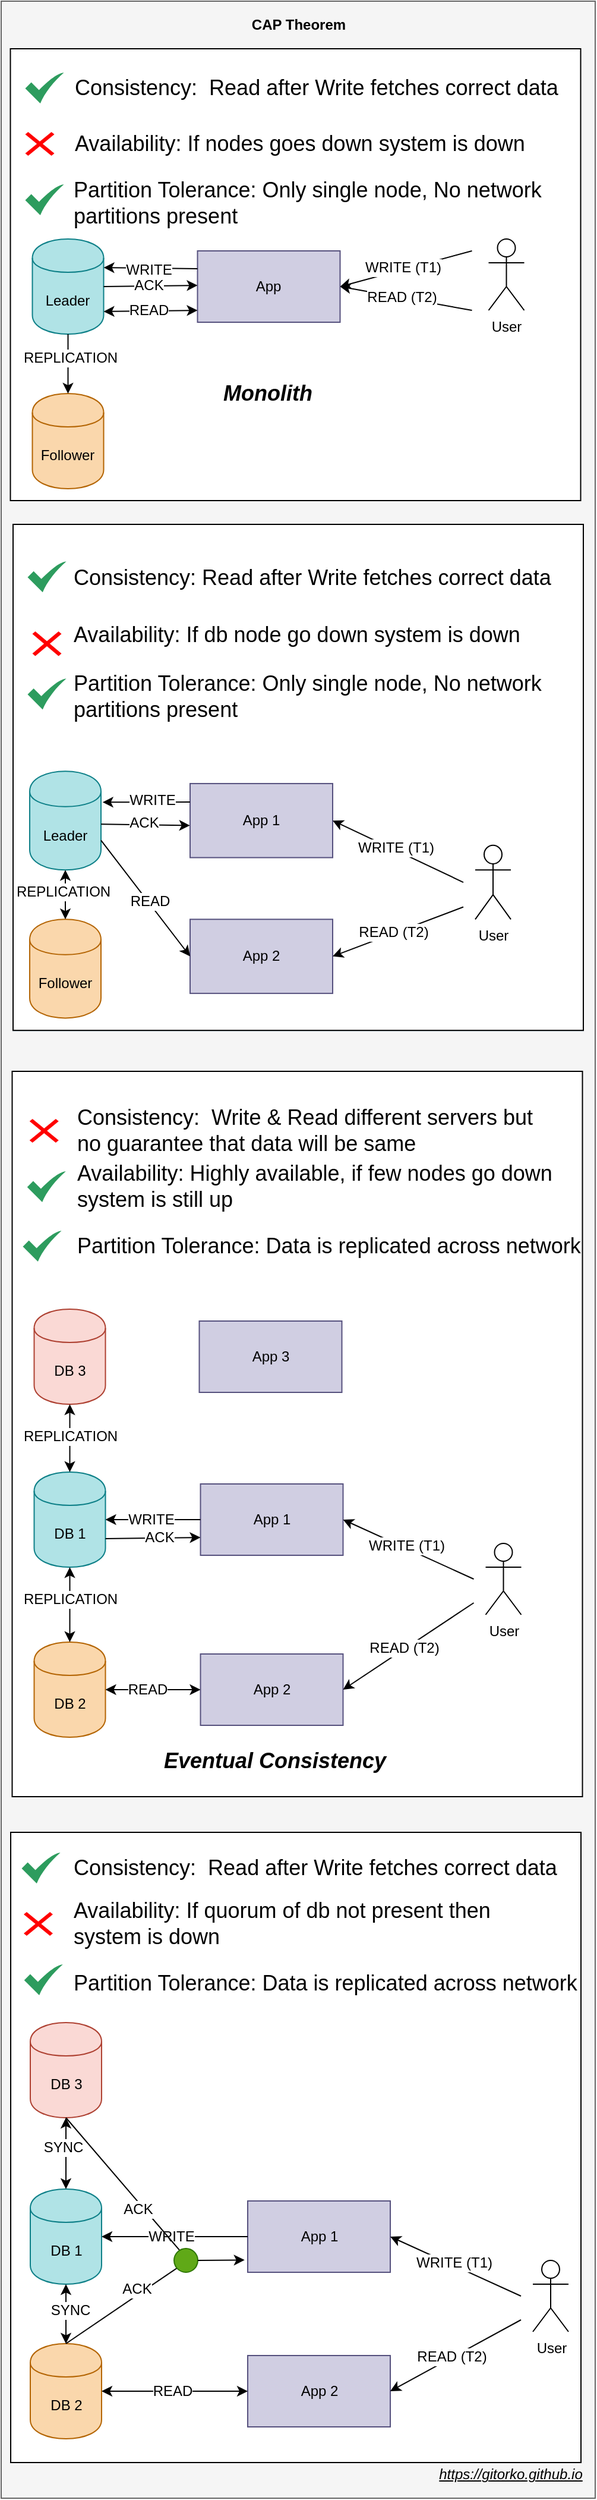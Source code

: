 <mxfile version="12.6.5" type="device"><diagram id="PPA1hVav0JVWz7RS1CYP" name="Page-1"><mxGraphModel dx="2765" dy="3330" grid="1" gridSize="10" guides="1" tooltips="1" connect="1" arrows="1" fold="1" page="1" pageScale="1" pageWidth="500" pageHeight="1200" math="0" shadow="0"><root><mxCell id="0"/><mxCell id="1" parent="0"/><mxCell id="kI8O9NL7f8vL_owdhNa7-1" value="" style="rounded=0;whiteSpace=wrap;html=1;fillColor=#f5f5f5;strokeColor=#666666;fontColor=#333333;" parent="1" vertex="1"><mxGeometry x="70" y="-1130" width="500" height="2100" as="geometry"/></mxCell><mxCell id="ojHx23BeGtBxV7YktGXJ-156" value="" style="group" parent="1" vertex="1" connectable="0"><mxGeometry x="78" y="410" width="481.25" height="530" as="geometry"/></mxCell><mxCell id="ojHx23BeGtBxV7YktGXJ-154" value="" style="rounded=0;whiteSpace=wrap;html=1;" parent="ojHx23BeGtBxV7YktGXJ-156" vertex="1"><mxGeometry width="480" height="530" as="geometry"/></mxCell><mxCell id="ojHx23BeGtBxV7YktGXJ-101" value="App 1" style="rounded=0;whiteSpace=wrap;html=1;fillColor=#d0cee2;strokeColor=#56517e;" parent="ojHx23BeGtBxV7YktGXJ-156" vertex="1"><mxGeometry x="199.5" y="310" width="120" height="60" as="geometry"/></mxCell><mxCell id="ojHx23BeGtBxV7YktGXJ-104" value="App 2" style="rounded=0;whiteSpace=wrap;html=1;fillColor=#d0cee2;strokeColor=#56517e;" parent="ojHx23BeGtBxV7YktGXJ-156" vertex="1"><mxGeometry x="199.5" y="440" width="120" height="60" as="geometry"/></mxCell><mxCell id="ojHx23BeGtBxV7YktGXJ-106" value="DB 1" style="shape=cylinder;whiteSpace=wrap;html=1;boundedLbl=1;backgroundOutline=1;fillColor=#b0e3e6;strokeColor=#0e8088;" parent="ojHx23BeGtBxV7YktGXJ-156" vertex="1"><mxGeometry x="16.5" y="300" width="60" height="80" as="geometry"/></mxCell><mxCell id="ojHx23BeGtBxV7YktGXJ-99" style="edgeStyle=orthogonalEdgeStyle;rounded=0;orthogonalLoop=1;jettySize=auto;html=1;entryX=1;entryY=0.5;entryDx=0;entryDy=0;" parent="ojHx23BeGtBxV7YktGXJ-156" source="ojHx23BeGtBxV7YktGXJ-101" target="ojHx23BeGtBxV7YktGXJ-106" edge="1"><mxGeometry relative="1" as="geometry"/></mxCell><mxCell id="ojHx23BeGtBxV7YktGXJ-100" value="WRITE" style="text;html=1;align=center;verticalAlign=middle;resizable=0;points=[];labelBackgroundColor=#ffffff;" parent="ojHx23BeGtBxV7YktGXJ-99" vertex="1" connectable="0"><mxGeometry x="0.05" relative="1" as="geometry"><mxPoint as="offset"/></mxGeometry></mxCell><mxCell id="ojHx23BeGtBxV7YktGXJ-107" value="DB 2" style="shape=cylinder;whiteSpace=wrap;html=1;boundedLbl=1;backgroundOutline=1;fillColor=#fad7ac;strokeColor=#b46504;" parent="ojHx23BeGtBxV7YktGXJ-156" vertex="1"><mxGeometry x="16.5" y="430" width="60" height="80" as="geometry"/></mxCell><mxCell id="ojHx23BeGtBxV7YktGXJ-102" style="edgeStyle=orthogonalEdgeStyle;rounded=0;orthogonalLoop=1;jettySize=auto;html=1;entryX=1;entryY=0.5;entryDx=0;entryDy=0;startArrow=classic;startFill=1;" parent="ojHx23BeGtBxV7YktGXJ-156" source="ojHx23BeGtBxV7YktGXJ-104" target="ojHx23BeGtBxV7YktGXJ-107" edge="1"><mxGeometry relative="1" as="geometry"/></mxCell><mxCell id="ojHx23BeGtBxV7YktGXJ-103" value="READ" style="text;html=1;align=center;verticalAlign=middle;resizable=0;points=[];labelBackgroundColor=#ffffff;" parent="ojHx23BeGtBxV7YktGXJ-102" vertex="1" connectable="0"><mxGeometry x="-0.15" y="1" relative="1" as="geometry"><mxPoint x="-11" y="-1" as="offset"/></mxGeometry></mxCell><mxCell id="ojHx23BeGtBxV7YktGXJ-105" style="edgeStyle=orthogonalEdgeStyle;rounded=0;orthogonalLoop=1;jettySize=auto;html=1;exitX=0.5;exitY=1;exitDx=0;exitDy=0;entryX=0.5;entryY=0;entryDx=0;entryDy=0;startArrow=classic;startFill=1;" parent="ojHx23BeGtBxV7YktGXJ-156" source="ojHx23BeGtBxV7YktGXJ-106" target="ojHx23BeGtBxV7YktGXJ-107" edge="1"><mxGeometry relative="1" as="geometry"/></mxCell><mxCell id="ReidPiPNc9YtAb3sJ6NZ-2" value="&lt;font color=&quot;#000000&quot;&gt;SYNC&lt;/font&gt;" style="text;html=1;align=center;verticalAlign=middle;resizable=0;points=[];labelBackgroundColor=#ffffff;fontColor=#FFFF66;" parent="ojHx23BeGtBxV7YktGXJ-105" vertex="1" connectable="0"><mxGeometry x="-0.12" y="3" relative="1" as="geometry"><mxPoint as="offset"/></mxGeometry></mxCell><mxCell id="ojHx23BeGtBxV7YktGXJ-108" value="User" style="shape=umlActor;verticalLabelPosition=bottom;labelBackgroundColor=#ffffff;verticalAlign=top;html=1;outlineConnect=0;" parent="ojHx23BeGtBxV7YktGXJ-156" vertex="1"><mxGeometry x="439.5" y="360" width="30" height="60" as="geometry"/></mxCell><mxCell id="ojHx23BeGtBxV7YktGXJ-109" value="&lt;font style=&quot;font-size: 18px&quot;&gt;Consistency:&amp;nbsp;&amp;nbsp;&lt;/font&gt;&lt;span style=&quot;font-size: 18px&quot;&gt;Read after Write fetches correct data&lt;/span&gt;" style="text;html=1;strokeColor=none;fillColor=none;align=left;verticalAlign=middle;whiteSpace=wrap;rounded=0;" parent="ojHx23BeGtBxV7YktGXJ-156" vertex="1"><mxGeometry x="51.25" y="20" width="410" height="20" as="geometry"/></mxCell><mxCell id="ojHx23BeGtBxV7YktGXJ-110" value="" style="endArrow=classic;html=1;entryX=1;entryY=0.5;entryDx=0;entryDy=0;" parent="ojHx23BeGtBxV7YktGXJ-156" target="ojHx23BeGtBxV7YktGXJ-101" edge="1"><mxGeometry width="50" height="50" relative="1" as="geometry"><mxPoint x="429.5" y="390" as="sourcePoint"/><mxPoint x="109.5" y="560" as="targetPoint"/></mxGeometry></mxCell><mxCell id="ojHx23BeGtBxV7YktGXJ-111" value="WRITE (T1)" style="text;html=1;align=center;verticalAlign=middle;resizable=0;points=[];labelBackgroundColor=#ffffff;" parent="ojHx23BeGtBxV7YktGXJ-110" vertex="1" connectable="0"><mxGeometry x="0.051" y="-2" relative="1" as="geometry"><mxPoint as="offset"/></mxGeometry></mxCell><mxCell id="ojHx23BeGtBxV7YktGXJ-112" value="" style="endArrow=classic;html=1;entryX=1;entryY=0.5;entryDx=0;entryDy=0;" parent="ojHx23BeGtBxV7YktGXJ-156" target="ojHx23BeGtBxV7YktGXJ-104" edge="1"><mxGeometry width="50" height="50" relative="1" as="geometry"><mxPoint x="429.5" y="410" as="sourcePoint"/><mxPoint x="329.5" y="350" as="targetPoint"/></mxGeometry></mxCell><mxCell id="ojHx23BeGtBxV7YktGXJ-113" value="READ (T2)" style="text;html=1;align=center;verticalAlign=middle;resizable=0;points=[];labelBackgroundColor=#ffffff;" parent="ojHx23BeGtBxV7YktGXJ-112" vertex="1" connectable="0"><mxGeometry x="0.07" relative="1" as="geometry"><mxPoint y="-1" as="offset"/></mxGeometry></mxCell><mxCell id="ojHx23BeGtBxV7YktGXJ-114" value="&lt;font style=&quot;font-size: 18px&quot;&gt;Availability: If quorum of db not present then system is down&lt;/font&gt;" style="text;html=1;strokeColor=none;fillColor=none;align=left;verticalAlign=middle;whiteSpace=wrap;rounded=0;" parent="ojHx23BeGtBxV7YktGXJ-156" vertex="1"><mxGeometry x="51.25" y="67" width="410" height="20" as="geometry"/></mxCell><mxCell id="ojHx23BeGtBxV7YktGXJ-115" value="" style="html=1;aspect=fixed;strokeColor=none;shadow=0;align=center;verticalAlign=top;fillColor=#2D9C5E;shape=mxgraph.gcp2.check" parent="ojHx23BeGtBxV7YktGXJ-156" vertex="1"><mxGeometry x="11.37" y="111" width="32.5" height="26" as="geometry"/></mxCell><mxCell id="ojHx23BeGtBxV7YktGXJ-116" value="&lt;font style=&quot;font-size: 18px&quot;&gt;Partition Tolerance:&amp;nbsp;&lt;/font&gt;&lt;span style=&quot;font-size: 18px&quot;&gt;Data is replicated across network&lt;/span&gt;" style="text;html=1;strokeColor=none;fillColor=none;align=left;verticalAlign=middle;whiteSpace=wrap;rounded=0;" parent="ojHx23BeGtBxV7YktGXJ-156" vertex="1"><mxGeometry x="51.25" y="117" width="430" height="20" as="geometry"/></mxCell><mxCell id="ojHx23BeGtBxV7YktGXJ-117" value="" style="shape=mxgraph.mockup.markup.redX;fillColor=#ff0000;html=1;shadow=0;strokeColor=none;" parent="ojHx23BeGtBxV7YktGXJ-156" vertex="1"><mxGeometry x="11" y="67" width="24.5" height="20" as="geometry"/></mxCell><mxCell id="ojHx23BeGtBxV7YktGXJ-118" value="" style="endArrow=classic;html=1;exitX=0.5;exitY=0;exitDx=0;exitDy=0;" parent="ojHx23BeGtBxV7YktGXJ-156" source="ojHx23BeGtBxV7YktGXJ-107" edge="1"><mxGeometry width="50" height="50" relative="1" as="geometry"><mxPoint x="81.5" y="355" as="sourcePoint"/><mxPoint x="149.5" y="360" as="targetPoint"/></mxGeometry></mxCell><mxCell id="ojHx23BeGtBxV7YktGXJ-119" value="ACK" style="text;html=1;align=center;verticalAlign=middle;resizable=0;points=[];labelBackgroundColor=#ffffff;" parent="ojHx23BeGtBxV7YktGXJ-118" vertex="1" connectable="0"><mxGeometry x="0.292" y="1" relative="1" as="geometry"><mxPoint x="-6.98" as="offset"/></mxGeometry></mxCell><mxCell id="ojHx23BeGtBxV7YktGXJ-122" value="" style="html=1;aspect=fixed;strokeColor=none;shadow=0;align=center;verticalAlign=top;fillColor=#2D9C5E;shape=mxgraph.gcp2.check" parent="ojHx23BeGtBxV7YktGXJ-156" vertex="1"><mxGeometry x="9.25" y="17" width="32.5" height="26" as="geometry"/></mxCell><mxCell id="ojHx23BeGtBxV7YktGXJ-123" value="DB 3" style="shape=cylinder;whiteSpace=wrap;html=1;boundedLbl=1;backgroundOutline=1;fillColor=#fad9d5;strokeColor=#ae4132;" parent="ojHx23BeGtBxV7YktGXJ-156" vertex="1"><mxGeometry x="16.5" y="160" width="60" height="80" as="geometry"/></mxCell><mxCell id="ojHx23BeGtBxV7YktGXJ-124" value="" style="edgeStyle=orthogonalEdgeStyle;rounded=0;orthogonalLoop=1;jettySize=auto;html=1;startArrow=classic;startFill=1;" parent="ojHx23BeGtBxV7YktGXJ-156" source="ojHx23BeGtBxV7YktGXJ-106" target="ojHx23BeGtBxV7YktGXJ-123" edge="1"><mxGeometry relative="1" as="geometry"/></mxCell><mxCell id="ReidPiPNc9YtAb3sJ6NZ-3" value="SYNC" style="text;html=1;align=center;verticalAlign=middle;resizable=0;points=[];labelBackgroundColor=#ffffff;fontColor=#000000;" parent="ojHx23BeGtBxV7YktGXJ-124" vertex="1" connectable="0"><mxGeometry x="0.167" y="3" relative="1" as="geometry"><mxPoint as="offset"/></mxGeometry></mxCell><mxCell id="ojHx23BeGtBxV7YktGXJ-125" value="" style="endArrow=classic;html=1;exitX=0.5;exitY=1;exitDx=0;exitDy=0;" parent="ojHx23BeGtBxV7YktGXJ-156" source="ojHx23BeGtBxV7YktGXJ-123" edge="1"><mxGeometry width="50" height="50" relative="1" as="geometry"><mxPoint x="56.5" y="420" as="sourcePoint"/><mxPoint x="149.5" y="360" as="targetPoint"/></mxGeometry></mxCell><mxCell id="ojHx23BeGtBxV7YktGXJ-126" value="ACK" style="text;html=1;align=center;verticalAlign=middle;resizable=0;points=[];labelBackgroundColor=#ffffff;" parent="ojHx23BeGtBxV7YktGXJ-125" vertex="1" connectable="0"><mxGeometry x="0.292" y="1" relative="1" as="geometry"><mxPoint x="-6.98" as="offset"/></mxGeometry></mxCell><mxCell id="ojHx23BeGtBxV7YktGXJ-128" value="" style="ellipse;whiteSpace=wrap;html=1;aspect=fixed;fillColor=#60a917;strokeColor=#2D7600;fontColor=#ffffff;" parent="ojHx23BeGtBxV7YktGXJ-156" vertex="1"><mxGeometry x="137.5" y="350" width="20" height="20" as="geometry"/></mxCell><mxCell id="ojHx23BeGtBxV7YktGXJ-132" value="" style="endArrow=classic;html=1;exitX=1;exitY=0.5;exitDx=0;exitDy=0;entryX=-0.022;entryY=0.828;entryDx=0;entryDy=0;entryPerimeter=0;" parent="ojHx23BeGtBxV7YktGXJ-156" source="ojHx23BeGtBxV7YktGXJ-128" target="ojHx23BeGtBxV7YktGXJ-101" edge="1"><mxGeometry width="50" height="50" relative="1" as="geometry"><mxPoint x="137.5" y="470" as="sourcePoint"/><mxPoint x="189.5" y="362" as="targetPoint"/></mxGeometry></mxCell><mxCell id="ojHx23BeGtBxV7YktGXJ-159" value="" style="group;" parent="1" vertex="1" connectable="0"><mxGeometry x="79.25" y="-230" width="482.63" height="610" as="geometry"/></mxCell><mxCell id="ojHx23BeGtBxV7YktGXJ-152" value="" style="rounded=0;whiteSpace=wrap;html=1;" parent="ojHx23BeGtBxV7YktGXJ-159" vertex="1"><mxGeometry width="480" height="610" as="geometry"/></mxCell><mxCell id="ojHx23BeGtBxV7YktGXJ-1" value="App 1" style="rounded=0;whiteSpace=wrap;html=1;fillColor=#d0cee2;strokeColor=#56517e;" parent="ojHx23BeGtBxV7YktGXJ-159" vertex="1"><mxGeometry x="158.5" y="347" width="120" height="60" as="geometry"/></mxCell><mxCell id="ojHx23BeGtBxV7YktGXJ-2" value="App 2" style="rounded=0;whiteSpace=wrap;html=1;fillColor=#d0cee2;strokeColor=#56517e;" parent="ojHx23BeGtBxV7YktGXJ-159" vertex="1"><mxGeometry x="158.5" y="490" width="120" height="60" as="geometry"/></mxCell><mxCell id="ojHx23BeGtBxV7YktGXJ-3" value="DB 1" style="shape=cylinder;whiteSpace=wrap;html=1;boundedLbl=1;backgroundOutline=1;fillColor=#b0e3e6;strokeColor=#0e8088;" parent="ojHx23BeGtBxV7YktGXJ-159" vertex="1"><mxGeometry x="18.5" y="337" width="60" height="80" as="geometry"/></mxCell><mxCell id="ojHx23BeGtBxV7YktGXJ-6" style="edgeStyle=orthogonalEdgeStyle;rounded=0;orthogonalLoop=1;jettySize=auto;html=1;entryX=1;entryY=0.5;entryDx=0;entryDy=0;" parent="ojHx23BeGtBxV7YktGXJ-159" source="ojHx23BeGtBxV7YktGXJ-1" target="ojHx23BeGtBxV7YktGXJ-3" edge="1"><mxGeometry relative="1" as="geometry"/></mxCell><mxCell id="ojHx23BeGtBxV7YktGXJ-83" value="WRITE" style="text;html=1;align=center;verticalAlign=middle;resizable=0;points=[];labelBackgroundColor=#ffffff;" parent="ojHx23BeGtBxV7YktGXJ-6" vertex="1" connectable="0"><mxGeometry x="0.05" relative="1" as="geometry"><mxPoint as="offset"/></mxGeometry></mxCell><mxCell id="ojHx23BeGtBxV7YktGXJ-4" value="DB 2" style="shape=cylinder;whiteSpace=wrap;html=1;boundedLbl=1;backgroundOutline=1;fillColor=#fad7ac;strokeColor=#b46504;" parent="ojHx23BeGtBxV7YktGXJ-159" vertex="1"><mxGeometry x="18.5" y="480" width="60" height="80" as="geometry"/></mxCell><mxCell id="ojHx23BeGtBxV7YktGXJ-79" style="edgeStyle=orthogonalEdgeStyle;rounded=0;orthogonalLoop=1;jettySize=auto;html=1;entryX=1;entryY=0.5;entryDx=0;entryDy=0;startArrow=classic;startFill=1;" parent="ojHx23BeGtBxV7YktGXJ-159" source="ojHx23BeGtBxV7YktGXJ-2" target="ojHx23BeGtBxV7YktGXJ-4" edge="1"><mxGeometry relative="1" as="geometry"/></mxCell><mxCell id="ojHx23BeGtBxV7YktGXJ-88" value="READ" style="text;html=1;align=center;verticalAlign=middle;resizable=0;points=[];labelBackgroundColor=#ffffff;" parent="ojHx23BeGtBxV7YktGXJ-79" vertex="1" connectable="0"><mxGeometry x="-0.15" y="1" relative="1" as="geometry"><mxPoint x="-11" y="-1" as="offset"/></mxGeometry></mxCell><mxCell id="ojHx23BeGtBxV7YktGXJ-98" style="edgeStyle=orthogonalEdgeStyle;rounded=0;orthogonalLoop=1;jettySize=auto;html=1;exitX=0.5;exitY=1;exitDx=0;exitDy=0;entryX=0.5;entryY=0;entryDx=0;entryDy=0;startArrow=classic;startFill=1;" parent="ojHx23BeGtBxV7YktGXJ-159" source="ojHx23BeGtBxV7YktGXJ-3" target="ojHx23BeGtBxV7YktGXJ-4" edge="1"><mxGeometry relative="1" as="geometry"/></mxCell><mxCell id="ojHx23BeGtBxV7YktGXJ-150" value="REPLICATION" style="text;html=1;align=center;verticalAlign=middle;resizable=0;points=[];labelBackgroundColor=#ffffff;" parent="ojHx23BeGtBxV7YktGXJ-98" vertex="1" connectable="0"><mxGeometry x="-0.143" relative="1" as="geometry"><mxPoint as="offset"/></mxGeometry></mxCell><mxCell id="ojHx23BeGtBxV7YktGXJ-9" value="User" style="shape=umlActor;verticalLabelPosition=bottom;labelBackgroundColor=#ffffff;verticalAlign=top;html=1;outlineConnect=0;" parent="ojHx23BeGtBxV7YktGXJ-159" vertex="1"><mxGeometry x="398.5" y="397" width="30" height="60" as="geometry"/></mxCell><mxCell id="ojHx23BeGtBxV7YktGXJ-12" value="&lt;font style=&quot;font-size: 18px&quot;&gt;Consistency:&amp;nbsp; Write &amp;amp; Read different servers but no guarantee that data will be same&lt;/font&gt;" style="text;html=1;strokeColor=none;fillColor=none;align=left;verticalAlign=middle;whiteSpace=wrap;rounded=0;" parent="ojHx23BeGtBxV7YktGXJ-159" vertex="1"><mxGeometry x="52.63" y="40" width="410" height="20" as="geometry"/></mxCell><mxCell id="ojHx23BeGtBxV7YktGXJ-14" value="" style="endArrow=classic;html=1;entryX=1;entryY=0.5;entryDx=0;entryDy=0;" parent="ojHx23BeGtBxV7YktGXJ-159" target="ojHx23BeGtBxV7YktGXJ-1" edge="1"><mxGeometry width="50" height="50" relative="1" as="geometry"><mxPoint x="388.5" y="427" as="sourcePoint"/><mxPoint x="68.5" y="597" as="targetPoint"/></mxGeometry></mxCell><mxCell id="ojHx23BeGtBxV7YktGXJ-17" value="WRITE (T1)" style="text;html=1;align=center;verticalAlign=middle;resizable=0;points=[];labelBackgroundColor=#ffffff;" parent="ojHx23BeGtBxV7YktGXJ-14" vertex="1" connectable="0"><mxGeometry x="0.051" y="-2" relative="1" as="geometry"><mxPoint as="offset"/></mxGeometry></mxCell><mxCell id="ojHx23BeGtBxV7YktGXJ-15" value="" style="endArrow=classic;html=1;entryX=1;entryY=0.5;entryDx=0;entryDy=0;" parent="ojHx23BeGtBxV7YktGXJ-159" target="ojHx23BeGtBxV7YktGXJ-2" edge="1"><mxGeometry width="50" height="50" relative="1" as="geometry"><mxPoint x="388.5" y="447" as="sourcePoint"/><mxPoint x="288.5" y="387" as="targetPoint"/></mxGeometry></mxCell><mxCell id="ojHx23BeGtBxV7YktGXJ-16" value="READ (T2)" style="text;html=1;align=center;verticalAlign=middle;resizable=0;points=[];labelBackgroundColor=#ffffff;" parent="ojHx23BeGtBxV7YktGXJ-15" vertex="1" connectable="0"><mxGeometry x="0.07" relative="1" as="geometry"><mxPoint y="-1" as="offset"/></mxGeometry></mxCell><mxCell id="ojHx23BeGtBxV7YktGXJ-19" value="&lt;font style=&quot;font-size: 18px&quot;&gt;Availability: Highly available, if few nodes go down system is still up&lt;/font&gt;" style="text;html=1;strokeColor=none;fillColor=none;align=left;verticalAlign=middle;whiteSpace=wrap;rounded=0;" parent="ojHx23BeGtBxV7YktGXJ-159" vertex="1"><mxGeometry x="52.63" y="87" width="410" height="20" as="geometry"/></mxCell><mxCell id="ojHx23BeGtBxV7YktGXJ-20" value="" style="html=1;aspect=fixed;strokeColor=none;shadow=0;align=center;verticalAlign=top;fillColor=#2D9C5E;shape=mxgraph.gcp2.check" parent="ojHx23BeGtBxV7YktGXJ-159" vertex="1"><mxGeometry x="12.63" y="84" width="32.5" height="26" as="geometry"/></mxCell><mxCell id="ojHx23BeGtBxV7YktGXJ-21" value="&lt;font style=&quot;font-size: 18px&quot;&gt;Partition Tolerance: Data is replicated across network&lt;/font&gt;" style="text;html=1;strokeColor=none;fillColor=none;align=left;verticalAlign=middle;whiteSpace=wrap;rounded=0;" parent="ojHx23BeGtBxV7YktGXJ-159" vertex="1"><mxGeometry x="52.63" y="137" width="430" height="20" as="geometry"/></mxCell><mxCell id="ojHx23BeGtBxV7YktGXJ-84" value="" style="endArrow=classic;html=1;entryX=0;entryY=0.75;entryDx=0;entryDy=0;exitX=1;exitY=0.7;exitDx=0;exitDy=0;" parent="ojHx23BeGtBxV7YktGXJ-159" source="ojHx23BeGtBxV7YktGXJ-3" target="ojHx23BeGtBxV7YktGXJ-1" edge="1"><mxGeometry width="50" height="50" relative="1" as="geometry"><mxPoint x="83.5" y="392" as="sourcePoint"/><mxPoint x="163.5" y="426.5" as="targetPoint"/></mxGeometry></mxCell><mxCell id="ojHx23BeGtBxV7YktGXJ-85" value="ACK" style="text;html=1;align=center;verticalAlign=middle;resizable=0;points=[];labelBackgroundColor=#ffffff;" parent="ojHx23BeGtBxV7YktGXJ-84" vertex="1" connectable="0"><mxGeometry x="0.292" y="1" relative="1" as="geometry"><mxPoint x="-6.98" as="offset"/></mxGeometry></mxCell><mxCell id="ojHx23BeGtBxV7YktGXJ-95" value="" style="shape=mxgraph.mockup.markup.redX;fillColor=#ff0000;html=1;shadow=0;strokeColor=none;" parent="ojHx23BeGtBxV7YktGXJ-159" vertex="1"><mxGeometry x="14.63" y="40" width="24.5" height="20" as="geometry"/></mxCell><mxCell id="ojHx23BeGtBxV7YktGXJ-96" value="&lt;font style=&quot;font-size: 18px&quot;&gt;Eventual Consistency&lt;/font&gt;" style="text;html=1;strokeColor=none;fillColor=none;align=left;verticalAlign=middle;whiteSpace=wrap;rounded=0;fontStyle=3" parent="ojHx23BeGtBxV7YktGXJ-159" vertex="1"><mxGeometry x="126" y="580" width="242" as="geometry"/></mxCell><mxCell id="ojHx23BeGtBxV7YktGXJ-135" value="DB 3" style="shape=cylinder;whiteSpace=wrap;html=1;boundedLbl=1;backgroundOutline=1;fillColor=#fad9d5;strokeColor=#ae4132;" parent="ojHx23BeGtBxV7YktGXJ-159" vertex="1"><mxGeometry x="18.5" y="200" width="60" height="80" as="geometry"/></mxCell><mxCell id="ojHx23BeGtBxV7YktGXJ-136" value="" style="edgeStyle=orthogonalEdgeStyle;rounded=0;orthogonalLoop=1;jettySize=auto;html=1;startArrow=classic;startFill=1;" parent="ojHx23BeGtBxV7YktGXJ-159" source="ojHx23BeGtBxV7YktGXJ-3" target="ojHx23BeGtBxV7YktGXJ-135" edge="1"><mxGeometry relative="1" as="geometry"/></mxCell><mxCell id="ojHx23BeGtBxV7YktGXJ-149" value="REPLICATION" style="text;html=1;align=center;verticalAlign=middle;resizable=0;points=[];labelBackgroundColor=#ffffff;" parent="ojHx23BeGtBxV7YktGXJ-136" vertex="1" connectable="0"><mxGeometry x="0.489" relative="1" as="geometry"><mxPoint y="12.38" as="offset"/></mxGeometry></mxCell><mxCell id="ojHx23BeGtBxV7YktGXJ-137" value="App 3" style="rounded=0;whiteSpace=wrap;html=1;fillColor=#d0cee2;strokeColor=#56517e;" parent="ojHx23BeGtBxV7YktGXJ-159" vertex="1"><mxGeometry x="157.5" y="210" width="120" height="60" as="geometry"/></mxCell><mxCell id="ojHx23BeGtBxV7YktGXJ-138" value="" style="html=1;aspect=fixed;strokeColor=none;shadow=0;align=center;verticalAlign=top;fillColor=#2D9C5E;shape=mxgraph.gcp2.check" parent="ojHx23BeGtBxV7YktGXJ-159" vertex="1"><mxGeometry x="9" y="134" width="32.5" height="26" as="geometry"/></mxCell><mxCell id="ReidPiPNc9YtAb3sJ6NZ-7" value="" style="group;fillColor=#b1ddf0;strokeColor=#10739e;" parent="1" vertex="1" connectable="0"><mxGeometry x="80" y="-690" width="480" height="425.57" as="geometry"/></mxCell><mxCell id="ojHx23BeGtBxV7YktGXJ-158" value="" style="group" parent="ReidPiPNc9YtAb3sJ6NZ-7" vertex="1" connectable="0"><mxGeometry width="480" height="425.57" as="geometry"/></mxCell><mxCell id="ojHx23BeGtBxV7YktGXJ-155" value="" style="rounded=0;whiteSpace=wrap;html=1;" parent="ojHx23BeGtBxV7YktGXJ-158" vertex="1"><mxGeometry width="480" height="425.57" as="geometry"/></mxCell><mxCell id="ojHx23BeGtBxV7YktGXJ-24" value="App 1" style="rounded=0;whiteSpace=wrap;html=1;fillColor=#d0cee2;strokeColor=#56517e;" parent="ojHx23BeGtBxV7YktGXJ-158" vertex="1"><mxGeometry x="149" y="217.975" width="120" height="62.279" as="geometry"/></mxCell><mxCell id="ojHx23BeGtBxV7YktGXJ-26" value="App 2" style="rounded=0;whiteSpace=wrap;html=1;fillColor=#d0cee2;strokeColor=#56517e;" parent="ojHx23BeGtBxV7YktGXJ-158" vertex="1"><mxGeometry x="149" y="332.152" width="120" height="62.279" as="geometry"/></mxCell><mxCell id="ojHx23BeGtBxV7YktGXJ-28" value="Leader" style="shape=cylinder;whiteSpace=wrap;html=1;boundedLbl=1;backgroundOutline=1;fillColor=#b0e3e6;strokeColor=#0e8088;" parent="ojHx23BeGtBxV7YktGXJ-158" vertex="1"><mxGeometry x="14" y="207.595" width="60" height="83.038" as="geometry"/></mxCell><mxCell id="ojHx23BeGtBxV7YktGXJ-29" value="Follower" style="shape=cylinder;whiteSpace=wrap;html=1;boundedLbl=1;backgroundOutline=1;fillColor=#fad7ac;strokeColor=#b46504;" parent="ojHx23BeGtBxV7YktGXJ-158" vertex="1"><mxGeometry x="14" y="332.152" width="60" height="83.038" as="geometry"/></mxCell><mxCell id="ojHx23BeGtBxV7YktGXJ-30" value="User" style="shape=umlActor;verticalLabelPosition=bottom;labelBackgroundColor=#ffffff;verticalAlign=top;html=1;outlineConnect=0;" parent="ojHx23BeGtBxV7YktGXJ-158" vertex="1"><mxGeometry x="389" y="269.874" width="30" height="62.279" as="geometry"/></mxCell><mxCell id="ojHx23BeGtBxV7YktGXJ-31" value="&lt;font style=&quot;font-size: 18px&quot;&gt;Consistency:&amp;nbsp;&lt;/font&gt;&lt;span style=&quot;font-size: 18px&quot;&gt;Read after Write fetches correct data&lt;/span&gt;" style="text;html=1;strokeColor=none;fillColor=none;align=left;verticalAlign=middle;whiteSpace=wrap;rounded=0;" parent="ojHx23BeGtBxV7YktGXJ-158" vertex="1"><mxGeometry x="49.0" y="34.253" width="410" height="20.76" as="geometry"/></mxCell><mxCell id="ojHx23BeGtBxV7YktGXJ-32" value="" style="endArrow=classic;html=1;entryX=1;entryY=0.5;entryDx=0;entryDy=0;" parent="ojHx23BeGtBxV7YktGXJ-158" target="ojHx23BeGtBxV7YktGXJ-24" edge="1"><mxGeometry width="50" height="50" relative="1" as="geometry"><mxPoint x="379" y="301.013" as="sourcePoint"/><mxPoint x="59" y="477.469" as="targetPoint"/></mxGeometry></mxCell><mxCell id="ojHx23BeGtBxV7YktGXJ-33" value="WRITE (T1)" style="text;html=1;align=center;verticalAlign=middle;resizable=0;points=[];labelBackgroundColor=#ffffff;" parent="ojHx23BeGtBxV7YktGXJ-32" vertex="1" connectable="0"><mxGeometry x="0.051" y="-2" relative="1" as="geometry"><mxPoint as="offset"/></mxGeometry></mxCell><mxCell id="ojHx23BeGtBxV7YktGXJ-34" value="" style="endArrow=classic;html=1;entryX=1;entryY=0.5;entryDx=0;entryDy=0;" parent="ojHx23BeGtBxV7YktGXJ-158" target="ojHx23BeGtBxV7YktGXJ-26" edge="1"><mxGeometry width="50" height="50" relative="1" as="geometry"><mxPoint x="379" y="321.772" as="sourcePoint"/><mxPoint x="279" y="259.494" as="targetPoint"/></mxGeometry></mxCell><mxCell id="ojHx23BeGtBxV7YktGXJ-35" value="READ (T2)" style="text;html=1;align=center;verticalAlign=middle;resizable=0;points=[];labelBackgroundColor=#ffffff;" parent="ojHx23BeGtBxV7YktGXJ-34" vertex="1" connectable="0"><mxGeometry x="0.07" relative="1" as="geometry"><mxPoint y="-1" as="offset"/></mxGeometry></mxCell><mxCell id="ojHx23BeGtBxV7YktGXJ-36" value="" style="html=1;aspect=fixed;strokeColor=none;shadow=0;align=center;verticalAlign=top;fillColor=#2D9C5E;shape=mxgraph.gcp2.check" parent="ojHx23BeGtBxV7YktGXJ-158" vertex="1"><mxGeometry x="12.25" y="129.694" width="32.5" height="26" as="geometry"/></mxCell><mxCell id="ojHx23BeGtBxV7YktGXJ-37" value="&lt;font style=&quot;font-size: 18px&quot;&gt;Availability: If db node go down system is down&lt;/font&gt;" style="text;html=1;strokeColor=none;fillColor=none;align=left;verticalAlign=middle;whiteSpace=wrap;rounded=0;" parent="ojHx23BeGtBxV7YktGXJ-158" vertex="1"><mxGeometry x="49.0" y="83.038" width="410" height="20.76" as="geometry"/></mxCell><mxCell id="ojHx23BeGtBxV7YktGXJ-39" value="&lt;font style=&quot;font-size: 18px&quot;&gt;Partition Tolerance:&amp;nbsp;&lt;/font&gt;&lt;span style=&quot;font-size: 18px&quot;&gt;Only single node, No network partitions present&lt;/span&gt;" style="text;html=1;strokeColor=none;fillColor=none;align=left;verticalAlign=middle;whiteSpace=wrap;rounded=0;" parent="ojHx23BeGtBxV7YktGXJ-158" vertex="1"><mxGeometry x="49.0" y="134.937" width="430" height="20.76" as="geometry"/></mxCell><mxCell id="ojHx23BeGtBxV7YktGXJ-140" value="" style="html=1;aspect=fixed;strokeColor=none;shadow=0;align=center;verticalAlign=top;fillColor=#2D9C5E;shape=mxgraph.gcp2.check" parent="ojHx23BeGtBxV7YktGXJ-158" vertex="1"><mxGeometry x="12.25" y="31.139" width="32.5" height="26" as="geometry"/></mxCell><mxCell id="ojHx23BeGtBxV7YktGXJ-141" value="" style="shape=mxgraph.mockup.markup.redX;fillColor=#ff0000;html=1;shadow=0;strokeColor=none;" parent="ojHx23BeGtBxV7YktGXJ-158" vertex="1"><mxGeometry x="16.25" y="89.997" width="24.5" height="20.76" as="geometry"/></mxCell><mxCell id="ojHx23BeGtBxV7YktGXJ-142" value="" style="endArrow=classic;html=1;exitX=1;exitY=0.7;exitDx=0;exitDy=0;entryX=0;entryY=0.5;entryDx=0;entryDy=0;" parent="ojHx23BeGtBxV7YktGXJ-158" source="ojHx23BeGtBxV7YktGXJ-28" target="ojHx23BeGtBxV7YktGXJ-26" edge="1"><mxGeometry width="50" height="50" relative="1" as="geometry"><mxPoint x="-10.5" y="480.583" as="sourcePoint"/><mxPoint x="39.5" y="428.684" as="targetPoint"/></mxGeometry></mxCell><mxCell id="ojHx23BeGtBxV7YktGXJ-143" value="READ" style="text;html=1;align=center;verticalAlign=middle;resizable=0;points=[];labelBackgroundColor=#ffffff;" parent="ojHx23BeGtBxV7YktGXJ-142" vertex="1" connectable="0"><mxGeometry x="0.058" y="1" relative="1" as="geometry"><mxPoint as="offset"/></mxGeometry></mxCell><mxCell id="ojHx23BeGtBxV7YktGXJ-27" value="" style="edgeStyle=orthogonalEdgeStyle;rounded=0;orthogonalLoop=1;jettySize=auto;html=1;startArrow=classic;startFill=1;" parent="ojHx23BeGtBxV7YktGXJ-158" source="ojHx23BeGtBxV7YktGXJ-28" target="ojHx23BeGtBxV7YktGXJ-29" edge="1"><mxGeometry relative="1" as="geometry"/></mxCell><mxCell id="ReidPiPNc9YtAb3sJ6NZ-1" value="&lt;font color=&quot;#000000&quot;&gt;REPLICATION&lt;/font&gt;" style="text;html=1;align=center;verticalAlign=middle;resizable=0;points=[];labelBackgroundColor=#ffffff;fontColor=#FFFF66;" parent="ojHx23BeGtBxV7YktGXJ-27" vertex="1" connectable="0"><mxGeometry x="-0.136" y="-2" relative="1" as="geometry"><mxPoint as="offset"/></mxGeometry></mxCell><mxCell id="ojHx23BeGtBxV7YktGXJ-145" value="" style="endArrow=classic;html=1;exitX=0;exitY=0.25;exitDx=0;exitDy=0;entryX=1.022;entryY=0.314;entryDx=0;entryDy=0;entryPerimeter=0;" parent="ojHx23BeGtBxV7YktGXJ-158" source="ojHx23BeGtBxV7YktGXJ-24" target="ojHx23BeGtBxV7YktGXJ-28" edge="1"><mxGeometry width="50" height="50" relative="1" as="geometry"><mxPoint x="-10.5" y="480.583" as="sourcePoint"/><mxPoint x="89.5" y="249.114" as="targetPoint"/></mxGeometry></mxCell><mxCell id="ojHx23BeGtBxV7YktGXJ-146" value="WRITE" style="text;html=1;align=center;verticalAlign=middle;resizable=0;points=[];labelBackgroundColor=#ffffff;" parent="ojHx23BeGtBxV7YktGXJ-145" vertex="1" connectable="0"><mxGeometry x="-0.365" relative="1" as="geometry"><mxPoint x="-8.3" y="-2.06" as="offset"/></mxGeometry></mxCell><mxCell id="ojHx23BeGtBxV7YktGXJ-147" value="" style="endArrow=classic;html=1;exitX=1.001;exitY=0.437;exitDx=0;exitDy=0;entryX=-0.001;entryY=0.433;entryDx=0;entryDy=0;entryPerimeter=0;exitPerimeter=0;" parent="ojHx23BeGtBxV7YktGXJ-158" edge="1"><mxGeometry width="50" height="50" relative="1" as="geometry"><mxPoint x="74.06" y="252.187" as="sourcePoint"/><mxPoint x="148.88" y="253.245" as="targetPoint"/></mxGeometry></mxCell><mxCell id="ojHx23BeGtBxV7YktGXJ-148" value="ACK" style="text;html=1;align=center;verticalAlign=middle;resizable=0;points=[];labelBackgroundColor=#ffffff;" parent="ojHx23BeGtBxV7YktGXJ-147" vertex="1" connectable="0"><mxGeometry x="-0.365" relative="1" as="geometry"><mxPoint x="11.72" y="-2.06" as="offset"/></mxGeometry></mxCell><mxCell id="T_TJs2dSp3rHE-4EUmyY-1" value="https://gitorko.github.io" style="text;html=1;strokeColor=none;fillColor=none;align=center;verticalAlign=middle;whiteSpace=wrap;rounded=0;fontStyle=6" parent="1" vertex="1"><mxGeometry x="439.25" y="940" width="120" height="20" as="geometry"/></mxCell><mxCell id="kI8O9NL7f8vL_owdhNa7-2" value="CAP Theorem" style="text;html=1;strokeColor=none;fillColor=none;align=center;verticalAlign=middle;whiteSpace=wrap;rounded=0;fontStyle=1" parent="1" vertex="1"><mxGeometry x="261.06" y="-1120" width="119" height="20" as="geometry"/></mxCell><mxCell id="ojHx23BeGtBxV7YktGXJ-160" value="" style="group;" parent="1" vertex="1" connectable="0"><mxGeometry x="77.75" y="-1090" width="481.5" height="380" as="geometry"/></mxCell><mxCell id="ojHx23BeGtBxV7YktGXJ-153" value="" style="rounded=0;whiteSpace=wrap;html=1;" parent="ojHx23BeGtBxV7YktGXJ-160" vertex="1"><mxGeometry width="480" height="380" as="geometry"/></mxCell><mxCell id="ojHx23BeGtBxV7YktGXJ-63" value="App" style="rounded=0;whiteSpace=wrap;html=1;fillColor=#d0cee2;strokeColor=#56517e;" parent="ojHx23BeGtBxV7YktGXJ-160" vertex="1"><mxGeometry x="157.5" y="170" width="120" height="60" as="geometry"/></mxCell><mxCell id="ojHx23BeGtBxV7YktGXJ-65" value="Leader" style="shape=cylinder;whiteSpace=wrap;html=1;boundedLbl=1;backgroundOutline=1;fillColor=#b0e3e6;strokeColor=#0e8088;" parent="ojHx23BeGtBxV7YktGXJ-160" vertex="1"><mxGeometry x="18.5" y="160" width="60" height="80" as="geometry"/></mxCell><mxCell id="ojHx23BeGtBxV7YktGXJ-66" value="Follower" style="shape=cylinder;whiteSpace=wrap;html=1;boundedLbl=1;backgroundOutline=1;fillColor=#fad7ac;strokeColor=#b46504;" parent="ojHx23BeGtBxV7YktGXJ-160" vertex="1"><mxGeometry x="18.5" y="290" width="60" height="80" as="geometry"/></mxCell><mxCell id="ojHx23BeGtBxV7YktGXJ-67" value="User" style="shape=umlActor;verticalLabelPosition=bottom;labelBackgroundColor=#ffffff;verticalAlign=top;html=1;outlineConnect=0;" parent="ojHx23BeGtBxV7YktGXJ-160" vertex="1"><mxGeometry x="402.5" y="160" width="30" height="60" as="geometry"/></mxCell><mxCell id="ojHx23BeGtBxV7YktGXJ-68" value="&lt;font style=&quot;font-size: 18px&quot;&gt;Consistency:&amp;nbsp; Read after Write fetches correct data&amp;nbsp;&lt;/font&gt;" style="text;html=1;strokeColor=none;fillColor=none;align=left;verticalAlign=middle;whiteSpace=wrap;rounded=0;" parent="ojHx23BeGtBxV7YktGXJ-160" vertex="1"><mxGeometry x="52.5" y="23" width="424" height="20" as="geometry"/></mxCell><mxCell id="ojHx23BeGtBxV7YktGXJ-69" value="" style="endArrow=classic;html=1;entryX=1;entryY=0.5;entryDx=0;entryDy=0;" parent="ojHx23BeGtBxV7YktGXJ-160" target="ojHx23BeGtBxV7YktGXJ-63" edge="1"><mxGeometry width="50" height="50" relative="1" as="geometry"><mxPoint x="388.5" y="170" as="sourcePoint"/><mxPoint x="278.5" y="150" as="targetPoint"/></mxGeometry></mxCell><mxCell id="ojHx23BeGtBxV7YktGXJ-70" value="WRITE (T1)" style="text;html=1;align=center;verticalAlign=middle;resizable=0;points=[];labelBackgroundColor=#ffffff;" parent="ojHx23BeGtBxV7YktGXJ-69" vertex="1" connectable="0"><mxGeometry x="0.051" y="-2" relative="1" as="geometry"><mxPoint as="offset"/></mxGeometry></mxCell><mxCell id="ojHx23BeGtBxV7YktGXJ-71" value="" style="endArrow=classic;html=1;entryX=1;entryY=0.5;entryDx=0;entryDy=0;" parent="ojHx23BeGtBxV7YktGXJ-160" target="ojHx23BeGtBxV7YktGXJ-63" edge="1"><mxGeometry width="50" height="50" relative="1" as="geometry"><mxPoint x="388.5" y="220" as="sourcePoint"/><mxPoint x="288.5" y="160" as="targetPoint"/></mxGeometry></mxCell><mxCell id="ojHx23BeGtBxV7YktGXJ-72" value="READ (T2)" style="text;html=1;align=center;verticalAlign=middle;resizable=0;points=[];labelBackgroundColor=#ffffff;" parent="ojHx23BeGtBxV7YktGXJ-71" vertex="1" connectable="0"><mxGeometry x="0.07" relative="1" as="geometry"><mxPoint y="-1" as="offset"/></mxGeometry></mxCell><mxCell id="ojHx23BeGtBxV7YktGXJ-73" value="" style="html=1;aspect=fixed;strokeColor=none;shadow=0;align=center;verticalAlign=top;fillColor=#2D9C5E;shape=mxgraph.gcp2.check" parent="ojHx23BeGtBxV7YktGXJ-160" vertex="1"><mxGeometry x="12.5" y="20" width="32.5" height="26" as="geometry"/></mxCell><mxCell id="ojHx23BeGtBxV7YktGXJ-74" value="&lt;font style=&quot;font-size: 18px&quot;&gt;Availability: If nodes goes down system is down&lt;/font&gt;" style="text;html=1;strokeColor=none;fillColor=none;align=left;verticalAlign=middle;whiteSpace=wrap;rounded=0;" parent="ojHx23BeGtBxV7YktGXJ-160" vertex="1"><mxGeometry x="52.5" y="70" width="410" height="20" as="geometry"/></mxCell><mxCell id="ojHx23BeGtBxV7YktGXJ-76" value="" style="shape=mxgraph.mockup.markup.redX;fillColor=#ff0000;html=1;shadow=0;strokeColor=none;" parent="ojHx23BeGtBxV7YktGXJ-160" vertex="1"><mxGeometry x="12.5" y="70" width="24.5" height="20" as="geometry"/></mxCell><mxCell id="ojHx23BeGtBxV7YktGXJ-77" value="&lt;font style=&quot;font-size: 18px&quot;&gt;Partition Tolerance: Only single node, No network partitions present&lt;/font&gt;" style="text;html=1;strokeColor=none;fillColor=none;align=left;verticalAlign=middle;whiteSpace=wrap;rounded=0;" parent="ojHx23BeGtBxV7YktGXJ-160" vertex="1"><mxGeometry x="51.5" y="120" width="430" height="20" as="geometry"/></mxCell><mxCell id="ojHx23BeGtBxV7YktGXJ-80" value="" style="endArrow=classic;html=1;entryX=0;entryY=0.75;entryDx=0;entryDy=0;exitX=1;exitY=0.7;exitDx=0;exitDy=0;" parent="ojHx23BeGtBxV7YktGXJ-160" edge="1"><mxGeometry width="50" height="50" relative="1" as="geometry"><mxPoint x="78.5" y="200" as="sourcePoint"/><mxPoint x="157.5" y="199" as="targetPoint"/></mxGeometry></mxCell><mxCell id="ojHx23BeGtBxV7YktGXJ-81" value="ACK" style="text;html=1;align=center;verticalAlign=middle;resizable=0;points=[];labelBackgroundColor=#ffffff;" parent="ojHx23BeGtBxV7YktGXJ-80" vertex="1" connectable="0"><mxGeometry x="0.292" y="1" relative="1" as="geometry"><mxPoint x="-13.98" as="offset"/></mxGeometry></mxCell><mxCell id="ojHx23BeGtBxV7YktGXJ-86" value="&lt;font style=&quot;font-size: 18px&quot;&gt;Monolith&lt;/font&gt;" style="text;html=1;strokeColor=none;fillColor=none;align=left;verticalAlign=middle;whiteSpace=wrap;rounded=0;fontStyle=3" parent="ojHx23BeGtBxV7YktGXJ-160" vertex="1"><mxGeometry x="177.5" y="290" width="80" as="geometry"/></mxCell><mxCell id="ojHx23BeGtBxV7YktGXJ-64" value="" style="edgeStyle=orthogonalEdgeStyle;rounded=0;orthogonalLoop=1;jettySize=auto;html=1;" parent="ojHx23BeGtBxV7YktGXJ-160" source="ojHx23BeGtBxV7YktGXJ-65" target="ojHx23BeGtBxV7YktGXJ-66" edge="1"><mxGeometry relative="1" as="geometry"/></mxCell><mxCell id="ojHx23BeGtBxV7YktGXJ-151" value="REPLICATION" style="text;html=1;align=center;verticalAlign=middle;resizable=0;points=[];labelBackgroundColor=#ffffff;" parent="ojHx23BeGtBxV7YktGXJ-64" vertex="1" connectable="0"><mxGeometry x="0.364" y="1" relative="1" as="geometry"><mxPoint x="0.63" y="-14.19" as="offset"/></mxGeometry></mxCell><mxCell id="ojHx23BeGtBxV7YktGXJ-91" value="" style="endArrow=classic;html=1;entryX=1;entryY=0.3;entryDx=0;entryDy=0;exitX=0;exitY=0.25;exitDx=0;exitDy=0;" parent="ojHx23BeGtBxV7YktGXJ-160" source="ojHx23BeGtBxV7YktGXJ-63" target="ojHx23BeGtBxV7YktGXJ-65" edge="1"><mxGeometry width="50" height="50" relative="1" as="geometry"><mxPoint x="88.5" y="226" as="sourcePoint"/><mxPoint x="167.5" y="225" as="targetPoint"/></mxGeometry></mxCell><mxCell id="ojHx23BeGtBxV7YktGXJ-92" value="WRITE" style="text;html=1;align=center;verticalAlign=middle;resizable=0;points=[];labelBackgroundColor=#ffffff;" parent="ojHx23BeGtBxV7YktGXJ-91" vertex="1" connectable="0"><mxGeometry x="0.292" y="1" relative="1" as="geometry"><mxPoint x="9.01" as="offset"/></mxGeometry></mxCell><mxCell id="ojHx23BeGtBxV7YktGXJ-93" value="" style="endArrow=classic;html=1;entryX=0;entryY=0.75;entryDx=0;entryDy=0;exitX=1;exitY=0.7;exitDx=0;exitDy=0;startArrow=classic;startFill=1;" parent="ojHx23BeGtBxV7YktGXJ-160" edge="1"><mxGeometry width="50" height="50" relative="1" as="geometry"><mxPoint x="78.5" y="221" as="sourcePoint"/><mxPoint x="157.5" y="220" as="targetPoint"/></mxGeometry></mxCell><mxCell id="ojHx23BeGtBxV7YktGXJ-94" value="READ" style="text;html=1;align=center;verticalAlign=middle;resizable=0;points=[];labelBackgroundColor=#ffffff;" parent="ojHx23BeGtBxV7YktGXJ-93" vertex="1" connectable="0"><mxGeometry x="0.292" y="1" relative="1" as="geometry"><mxPoint x="-13.98" as="offset"/></mxGeometry></mxCell><mxCell id="ReidPiPNc9YtAb3sJ6NZ-4" value="" style="html=1;aspect=fixed;strokeColor=none;shadow=0;align=center;verticalAlign=top;fillColor=#2D9C5E;shape=mxgraph.gcp2.check" parent="ojHx23BeGtBxV7YktGXJ-160" vertex="1"><mxGeometry x="12.5" y="114" width="32.5" height="26" as="geometry"/></mxCell></root></mxGraphModel></diagram></mxfile>